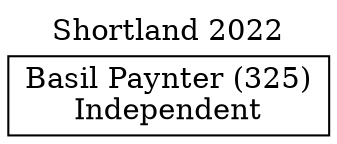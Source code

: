 // House preference flow
digraph "Basil Paynter (325)_Shortland_2022" {
	graph [label="Shortland 2022" labelloc=t mclimit=10]
	node [shape=box]
	"Basil Paynter (325)" [label="Basil Paynter (325)
Independent"]
}
